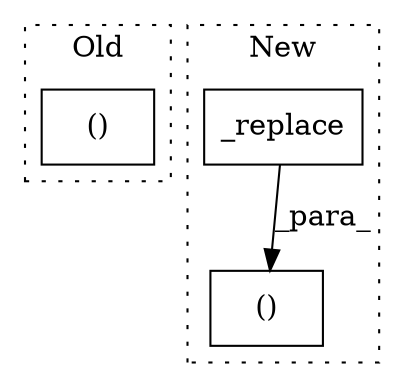 digraph G {
subgraph cluster0 {
1 [label="()" a="106" s="3626" l="133" shape="box"];
label = "Old";
style="dotted";
}
subgraph cluster1 {
2 [label="_replace" a="32" s="3611,3629" l="9,1" shape="box"];
3 [label="()" a="106" s="3606" l="41" shape="box"];
label = "New";
style="dotted";
}
2 -> 3 [label="_para_"];
}